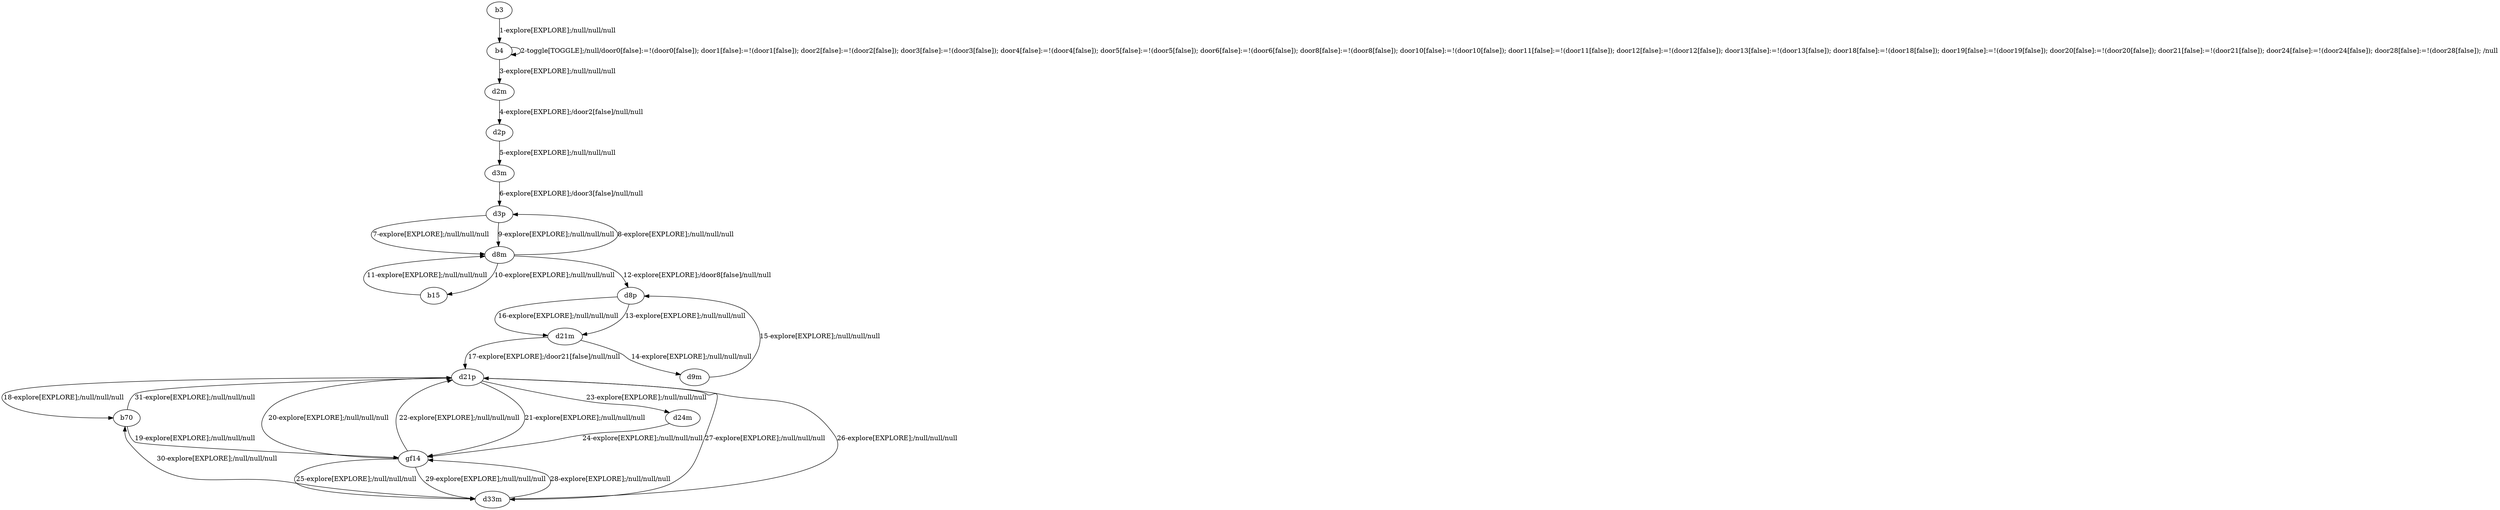# Total number of goals covered by this test: 1
# b70 --> d21p

digraph g {
"b3" -> "b4" [label = "1-explore[EXPLORE];/null/null/null"];
"b4" -> "b4" [label = "2-toggle[TOGGLE];/null/door0[false]:=!(door0[false]); door1[false]:=!(door1[false]); door2[false]:=!(door2[false]); door3[false]:=!(door3[false]); door4[false]:=!(door4[false]); door5[false]:=!(door5[false]); door6[false]:=!(door6[false]); door8[false]:=!(door8[false]); door10[false]:=!(door10[false]); door11[false]:=!(door11[false]); door12[false]:=!(door12[false]); door13[false]:=!(door13[false]); door18[false]:=!(door18[false]); door19[false]:=!(door19[false]); door20[false]:=!(door20[false]); door21[false]:=!(door21[false]); door24[false]:=!(door24[false]); door28[false]:=!(door28[false]); /null"];
"b4" -> "d2m" [label = "3-explore[EXPLORE];/null/null/null"];
"d2m" -> "d2p" [label = "4-explore[EXPLORE];/door2[false]/null/null"];
"d2p" -> "d3m" [label = "5-explore[EXPLORE];/null/null/null"];
"d3m" -> "d3p" [label = "6-explore[EXPLORE];/door3[false]/null/null"];
"d3p" -> "d8m" [label = "7-explore[EXPLORE];/null/null/null"];
"d8m" -> "d3p" [label = "8-explore[EXPLORE];/null/null/null"];
"d3p" -> "d8m" [label = "9-explore[EXPLORE];/null/null/null"];
"d8m" -> "b15" [label = "10-explore[EXPLORE];/null/null/null"];
"b15" -> "d8m" [label = "11-explore[EXPLORE];/null/null/null"];
"d8m" -> "d8p" [label = "12-explore[EXPLORE];/door8[false]/null/null"];
"d8p" -> "d21m" [label = "13-explore[EXPLORE];/null/null/null"];
"d21m" -> "d9m" [label = "14-explore[EXPLORE];/null/null/null"];
"d9m" -> "d8p" [label = "15-explore[EXPLORE];/null/null/null"];
"d8p" -> "d21m" [label = "16-explore[EXPLORE];/null/null/null"];
"d21m" -> "d21p" [label = "17-explore[EXPLORE];/door21[false]/null/null"];
"d21p" -> "b70" [label = "18-explore[EXPLORE];/null/null/null"];
"b70" -> "gf14" [label = "19-explore[EXPLORE];/null/null/null"];
"gf14" -> "d21p" [label = "20-explore[EXPLORE];/null/null/null"];
"d21p" -> "gf14" [label = "21-explore[EXPLORE];/null/null/null"];
"gf14" -> "d21p" [label = "22-explore[EXPLORE];/null/null/null"];
"d21p" -> "d24m" [label = "23-explore[EXPLORE];/null/null/null"];
"d24m" -> "gf14" [label = "24-explore[EXPLORE];/null/null/null"];
"gf14" -> "d33m" [label = "25-explore[EXPLORE];/null/null/null"];
"d33m" -> "d21p" [label = "26-explore[EXPLORE];/null/null/null"];
"d21p" -> "d33m" [label = "27-explore[EXPLORE];/null/null/null"];
"d33m" -> "gf14" [label = "28-explore[EXPLORE];/null/null/null"];
"gf14" -> "d33m" [label = "29-explore[EXPLORE];/null/null/null"];
"d33m" -> "b70" [label = "30-explore[EXPLORE];/null/null/null"];
"b70" -> "d21p" [label = "31-explore[EXPLORE];/null/null/null"];
}